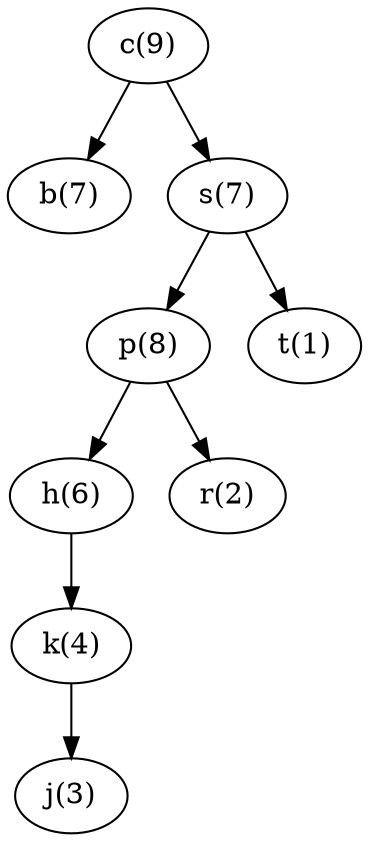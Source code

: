 // 1. rotacja w p w lewo

digraph G {
    graph [ordering="out"];
    b [label="b(7)"];
    c [label="c(9)"];
    h [label="h(6)"];
    j [label="j(3)"];
    k [label="k(4)"];
    p [label="p(8)"];
    r [label="r(2)"];
    s [label="s(7)"];
    t [label="t(1)"];
    c -> b;
    c -> s;
    s -> p;
    s -> t;
    p -> h;
    p -> r;
    h -> k [side=right];
    k -> j [side=left];
}
